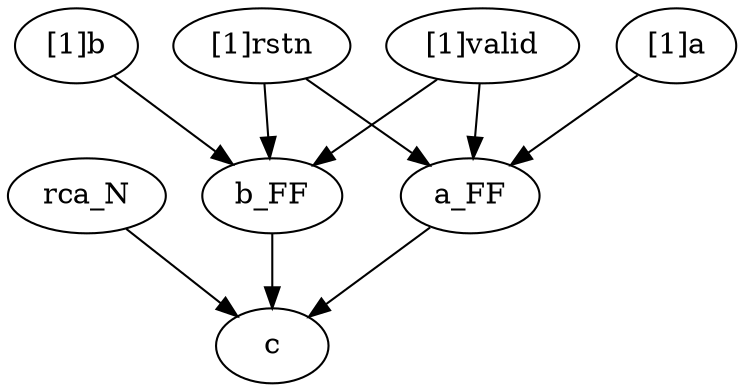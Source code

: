 strict digraph "" {
	c	 [complexity=0,
		importance=0.149999952176,
		rank=0.0];
	rca_N	 [complexity=4,
		importance=0.216666718832,
		rank=0.054166679708];
	rca_N -> c;
	b_FF	 [complexity=4,
		importance=0.283333103792,
		rank=0.070833275948];
	b_FF -> c;
	"[1]rstn"	 [complexity=5,
		importance=0.63333297424,
		rank=0.126666594848];
	"[1]rstn" -> b_FF;
	a_FF	 [complexity=4,
		importance=0.283333103792,
		rank=0.070833275948];
	"[1]rstn" -> a_FF;
	"[1]b"	 [complexity=6,
		importance=0.349999870448,
		rank=0.0583333117413];
	"[1]b" -> b_FF;
	"[1]a"	 [complexity=6,
		importance=0.349999870448,
		rank=0.0583333117413];
	"[1]a" -> a_FF;
	a_FF -> c;
	"[1]valid"	 [complexity=5,
		importance=0.349999870448,
		rank=0.0699999740896];
	"[1]valid" -> b_FF;
	"[1]valid" -> a_FF;
}
